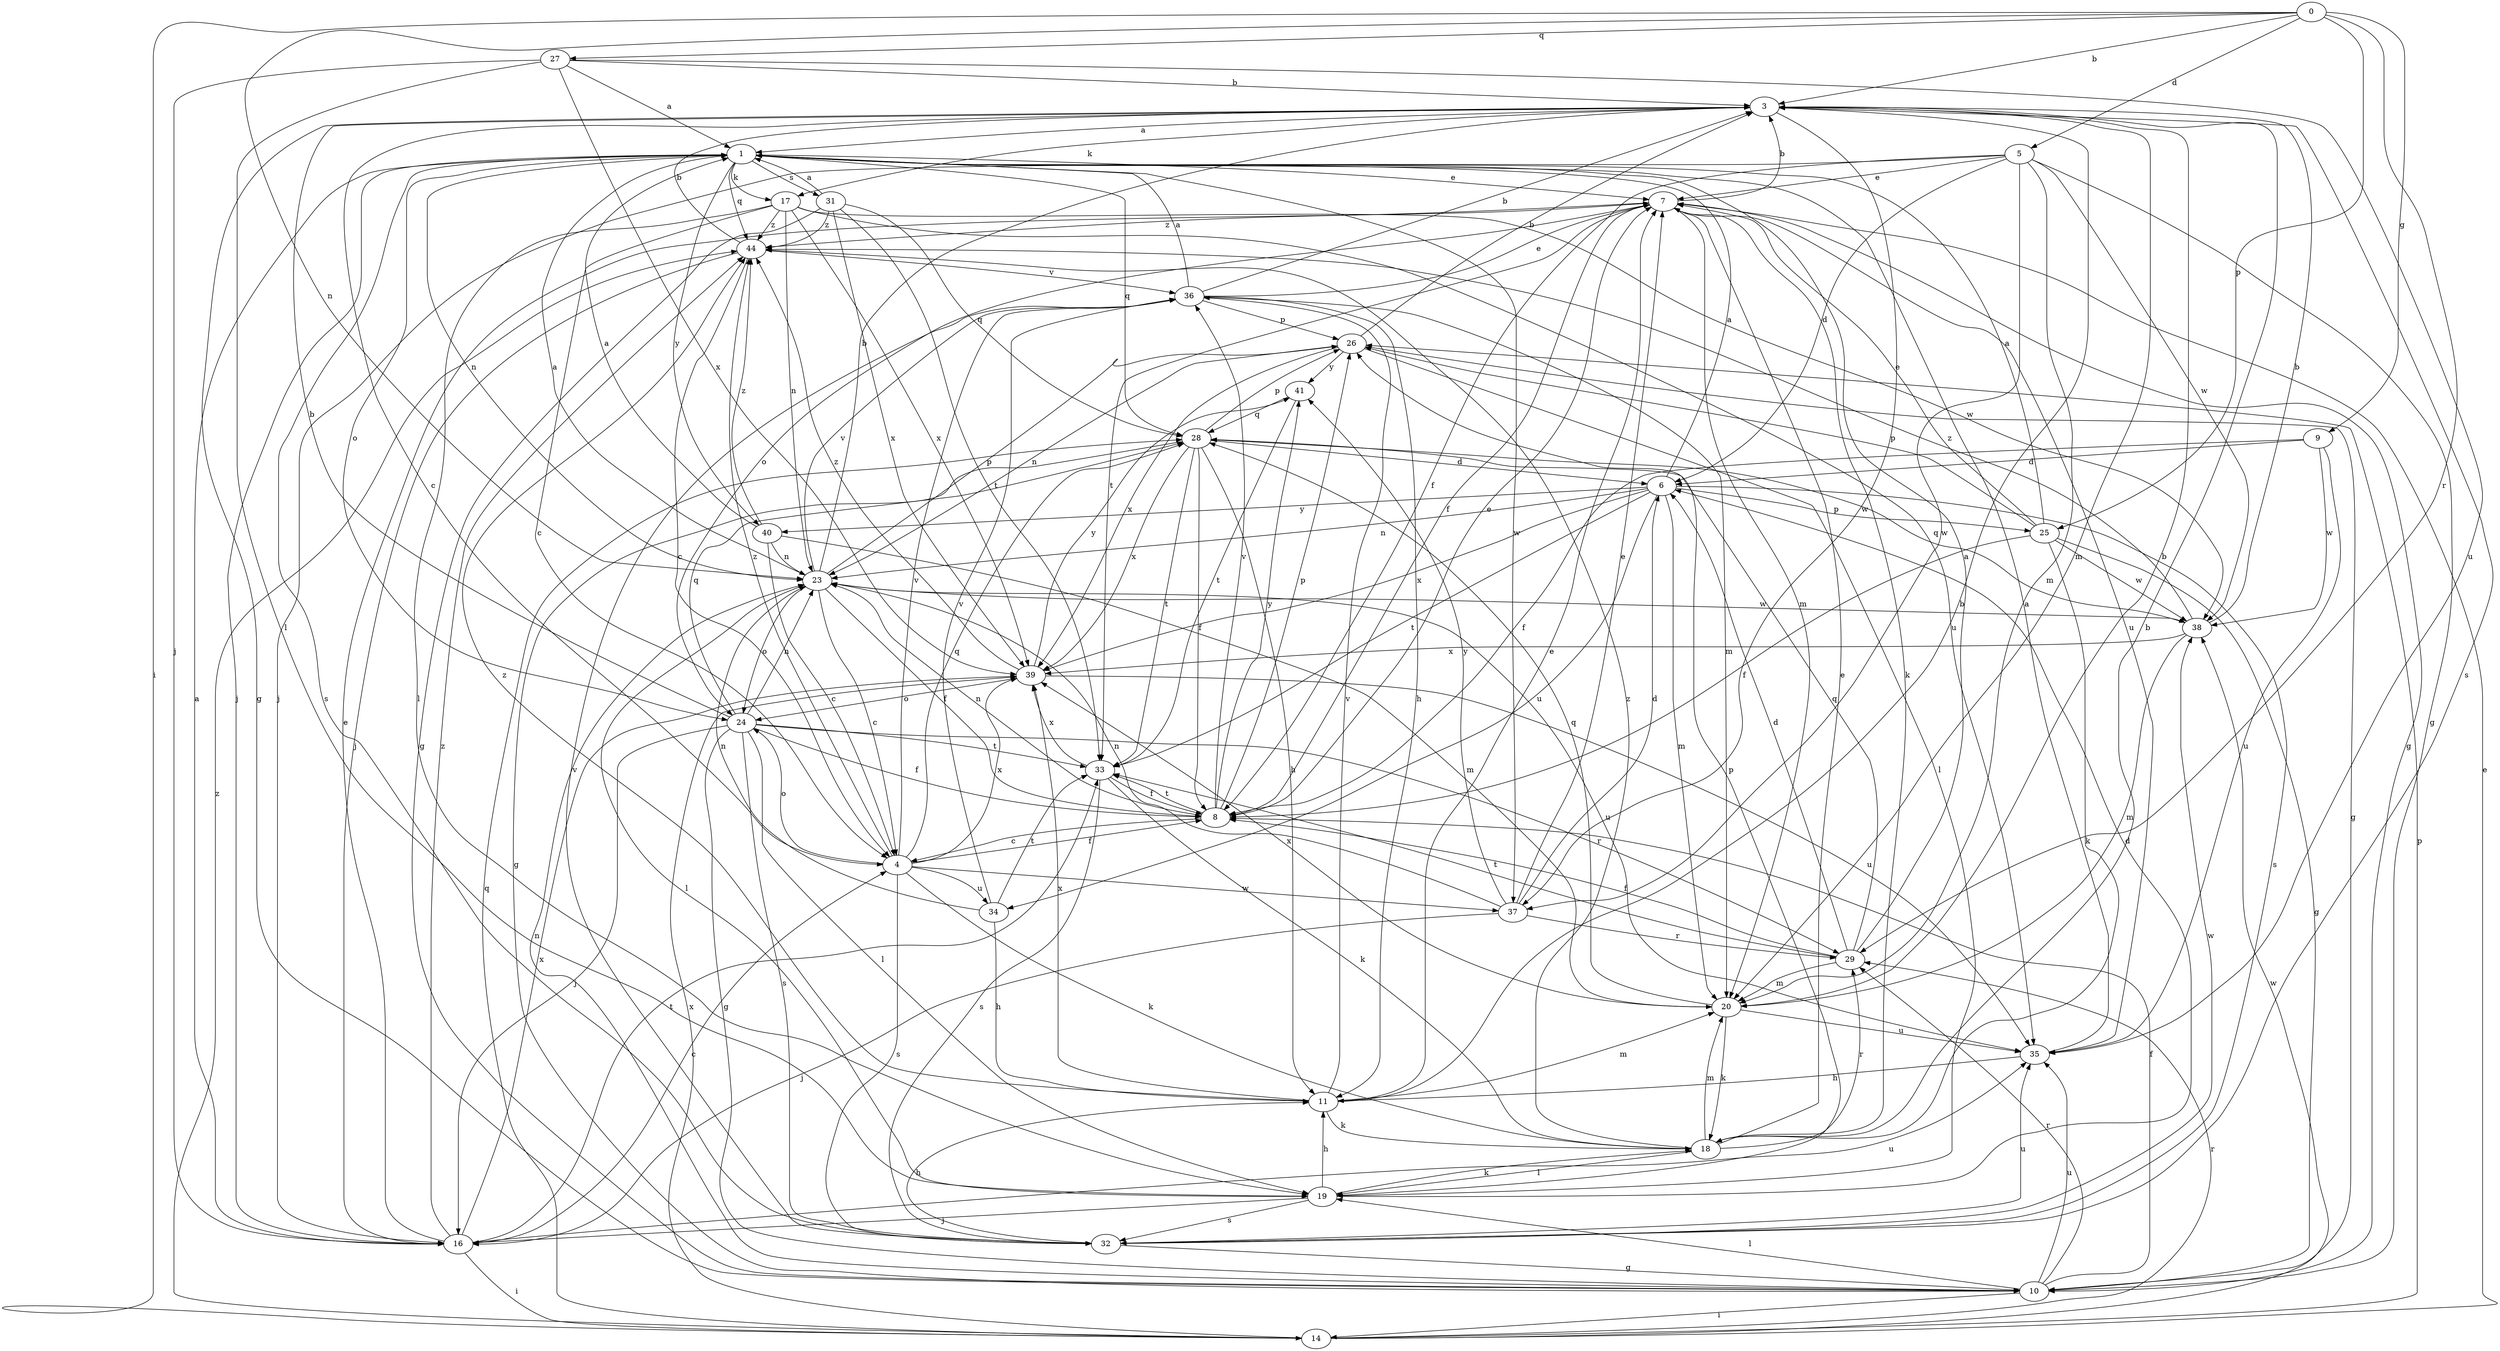 strict digraph  {
0;
1;
3;
4;
5;
6;
7;
8;
9;
10;
11;
14;
16;
17;
18;
19;
20;
23;
24;
25;
26;
27;
28;
29;
31;
32;
33;
34;
35;
36;
37;
38;
39;
40;
41;
44;
0 -> 3  [label=b];
0 -> 5  [label=d];
0 -> 9  [label=g];
0 -> 14  [label=i];
0 -> 23  [label=n];
0 -> 25  [label=p];
0 -> 27  [label=q];
0 -> 29  [label=r];
1 -> 7  [label=e];
1 -> 16  [label=j];
1 -> 17  [label=k];
1 -> 23  [label=n];
1 -> 24  [label=o];
1 -> 28  [label=q];
1 -> 31  [label=s];
1 -> 32  [label=s];
1 -> 37  [label=w];
1 -> 40  [label=y];
1 -> 44  [label=q];
3 -> 1  [label=a];
3 -> 4  [label=c];
3 -> 10  [label=g];
3 -> 17  [label=k];
3 -> 20  [label=m];
3 -> 32  [label=s];
3 -> 37  [label=w];
4 -> 8  [label=f];
4 -> 18  [label=k];
4 -> 24  [label=o];
4 -> 28  [label=q];
4 -> 32  [label=s];
4 -> 34  [label=u];
4 -> 36  [label=v];
4 -> 37  [label=w];
4 -> 39  [label=x];
4 -> 44  [label=z];
5 -> 6  [label=d];
5 -> 7  [label=e];
5 -> 8  [label=f];
5 -> 10  [label=g];
5 -> 16  [label=j];
5 -> 20  [label=m];
5 -> 37  [label=w];
5 -> 38  [label=w];
6 -> 1  [label=a];
6 -> 20  [label=m];
6 -> 23  [label=n];
6 -> 25  [label=p];
6 -> 32  [label=s];
6 -> 33  [label=t];
6 -> 34  [label=u];
6 -> 39  [label=x];
6 -> 40  [label=y];
7 -> 3  [label=b];
7 -> 8  [label=f];
7 -> 10  [label=g];
7 -> 18  [label=k];
7 -> 20  [label=m];
7 -> 24  [label=o];
7 -> 33  [label=t];
7 -> 35  [label=u];
7 -> 44  [label=z];
8 -> 4  [label=c];
8 -> 7  [label=e];
8 -> 23  [label=n];
8 -> 26  [label=p];
8 -> 33  [label=t];
8 -> 36  [label=v];
8 -> 41  [label=y];
9 -> 6  [label=d];
9 -> 8  [label=f];
9 -> 35  [label=u];
9 -> 38  [label=w];
10 -> 8  [label=f];
10 -> 14  [label=i];
10 -> 19  [label=l];
10 -> 23  [label=n];
10 -> 29  [label=r];
10 -> 35  [label=u];
11 -> 3  [label=b];
11 -> 7  [label=e];
11 -> 18  [label=k];
11 -> 20  [label=m];
11 -> 36  [label=v];
11 -> 39  [label=x];
11 -> 44  [label=z];
14 -> 7  [label=e];
14 -> 26  [label=p];
14 -> 28  [label=q];
14 -> 29  [label=r];
14 -> 38  [label=w];
14 -> 39  [label=x];
14 -> 44  [label=z];
16 -> 1  [label=a];
16 -> 4  [label=c];
16 -> 7  [label=e];
16 -> 14  [label=i];
16 -> 33  [label=t];
16 -> 35  [label=u];
16 -> 39  [label=x];
16 -> 44  [label=z];
17 -> 4  [label=c];
17 -> 19  [label=l];
17 -> 23  [label=n];
17 -> 35  [label=u];
17 -> 38  [label=w];
17 -> 39  [label=x];
17 -> 44  [label=z];
18 -> 3  [label=b];
18 -> 7  [label=e];
18 -> 19  [label=l];
18 -> 20  [label=m];
18 -> 29  [label=r];
18 -> 44  [label=z];
19 -> 6  [label=d];
19 -> 11  [label=h];
19 -> 16  [label=j];
19 -> 18  [label=k];
19 -> 26  [label=p];
19 -> 32  [label=s];
20 -> 3  [label=b];
20 -> 18  [label=k];
20 -> 28  [label=q];
20 -> 35  [label=u];
20 -> 39  [label=x];
23 -> 1  [label=a];
23 -> 3  [label=b];
23 -> 4  [label=c];
23 -> 8  [label=f];
23 -> 19  [label=l];
23 -> 24  [label=o];
23 -> 26  [label=p];
23 -> 35  [label=u];
23 -> 36  [label=v];
23 -> 38  [label=w];
24 -> 3  [label=b];
24 -> 8  [label=f];
24 -> 10  [label=g];
24 -> 16  [label=j];
24 -> 19  [label=l];
24 -> 23  [label=n];
24 -> 28  [label=q];
24 -> 29  [label=r];
24 -> 32  [label=s];
24 -> 33  [label=t];
25 -> 1  [label=a];
25 -> 7  [label=e];
25 -> 8  [label=f];
25 -> 10  [label=g];
25 -> 18  [label=k];
25 -> 26  [label=p];
25 -> 38  [label=w];
26 -> 3  [label=b];
26 -> 10  [label=g];
26 -> 19  [label=l];
26 -> 23  [label=n];
26 -> 39  [label=x];
26 -> 41  [label=y];
27 -> 1  [label=a];
27 -> 3  [label=b];
27 -> 16  [label=j];
27 -> 19  [label=l];
27 -> 35  [label=u];
27 -> 39  [label=x];
28 -> 6  [label=d];
28 -> 8  [label=f];
28 -> 10  [label=g];
28 -> 11  [label=h];
28 -> 26  [label=p];
28 -> 33  [label=t];
28 -> 39  [label=x];
29 -> 1  [label=a];
29 -> 6  [label=d];
29 -> 8  [label=f];
29 -> 20  [label=m];
29 -> 28  [label=q];
29 -> 33  [label=t];
31 -> 1  [label=a];
31 -> 10  [label=g];
31 -> 28  [label=q];
31 -> 33  [label=t];
31 -> 39  [label=x];
31 -> 44  [label=z];
32 -> 10  [label=g];
32 -> 11  [label=h];
32 -> 35  [label=u];
32 -> 36  [label=v];
32 -> 38  [label=w];
33 -> 8  [label=f];
33 -> 18  [label=k];
33 -> 32  [label=s];
33 -> 39  [label=x];
34 -> 11  [label=h];
34 -> 23  [label=n];
34 -> 33  [label=t];
34 -> 36  [label=v];
35 -> 1  [label=a];
35 -> 11  [label=h];
36 -> 1  [label=a];
36 -> 3  [label=b];
36 -> 7  [label=e];
36 -> 11  [label=h];
36 -> 20  [label=m];
36 -> 26  [label=p];
37 -> 6  [label=d];
37 -> 7  [label=e];
37 -> 16  [label=j];
37 -> 23  [label=n];
37 -> 29  [label=r];
37 -> 41  [label=y];
38 -> 3  [label=b];
38 -> 20  [label=m];
38 -> 28  [label=q];
38 -> 39  [label=x];
38 -> 44  [label=z];
39 -> 24  [label=o];
39 -> 35  [label=u];
39 -> 41  [label=y];
39 -> 44  [label=z];
40 -> 1  [label=a];
40 -> 4  [label=c];
40 -> 20  [label=m];
40 -> 23  [label=n];
40 -> 44  [label=z];
41 -> 28  [label=q];
41 -> 33  [label=t];
44 -> 3  [label=b];
44 -> 4  [label=c];
44 -> 16  [label=j];
44 -> 36  [label=v];
}
